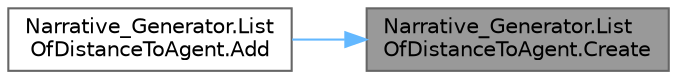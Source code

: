 digraph "Narrative_Generator.ListOfDistanceToAgent.Create"
{
 // LATEX_PDF_SIZE
  bgcolor="transparent";
  edge [fontname=Helvetica,fontsize=10,labelfontname=Helvetica,labelfontsize=10];
  node [fontname=Helvetica,fontsize=10,shape=box,height=0.2,width=0.4];
  rankdir="RL";
  Node1 [label="Narrative_Generator.List\lOfDistanceToAgent.Create",height=0.2,width=0.4,color="gray40", fillcolor="grey60", style="filled", fontcolor="black",tooltip="A method that creates a new instance of the distance object."];
  Node1 -> Node2 [dir="back",color="steelblue1",style="solid"];
  Node2 [label="Narrative_Generator.List\lOfDistanceToAgent.Add",height=0.2,width=0.4,color="grey40", fillcolor="white", style="filled",URL="$struct_narrative___generator_1_1_list_of_distance_to_agent.html#a705baf96196a85ffa0a823e63ba55f73",tooltip="A method that creates a new distance object and adds it to the list."];
}
